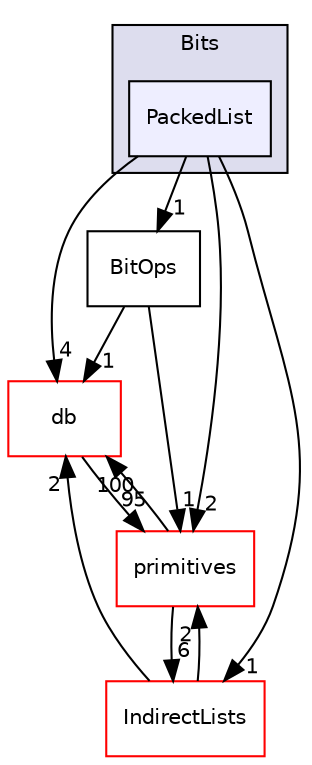 digraph "src/OpenFOAM/containers/Bits/PackedList" {
  bgcolor=transparent;
  compound=true
  node [ fontsize="10", fontname="Helvetica"];
  edge [ labelfontsize="10", labelfontname="Helvetica"];
  subgraph clusterdir_d88157af7a891d11a6818b2689bd5e5e {
    graph [ bgcolor="#ddddee", pencolor="black", label="Bits" fontname="Helvetica", fontsize="10", URL="dir_d88157af7a891d11a6818b2689bd5e5e.html"]
  dir_42692b92cf5ec61e3fc00f1c7f7eb3e1 [shape=box, label="PackedList", style="filled", fillcolor="#eeeeff", pencolor="black", URL="dir_42692b92cf5ec61e3fc00f1c7f7eb3e1.html"];
  }
  dir_2ff42185f76505a7c3842d939b765b4e [shape=box label="BitOps" URL="dir_2ff42185f76505a7c3842d939b765b4e.html"];
  dir_f1bdd3e1864452c4a43cb0467c28790d [shape=box label="IndirectLists" color="red" URL="dir_f1bdd3e1864452c4a43cb0467c28790d.html"];
  dir_63c634f7a7cfd679ac26c67fb30fc32f [shape=box label="db" color="red" URL="dir_63c634f7a7cfd679ac26c67fb30fc32f.html"];
  dir_3e50f45338116b169052b428016851aa [shape=box label="primitives" color="red" URL="dir_3e50f45338116b169052b428016851aa.html"];
  dir_42692b92cf5ec61e3fc00f1c7f7eb3e1->dir_2ff42185f76505a7c3842d939b765b4e [headlabel="1", labeldistance=1.5 headhref="dir_002160_002158.html"];
  dir_42692b92cf5ec61e3fc00f1c7f7eb3e1->dir_f1bdd3e1864452c4a43cb0467c28790d [headlabel="1", labeldistance=1.5 headhref="dir_002160_002181.html"];
  dir_42692b92cf5ec61e3fc00f1c7f7eb3e1->dir_63c634f7a7cfd679ac26c67fb30fc32f [headlabel="4", labeldistance=1.5 headhref="dir_002160_002218.html"];
  dir_42692b92cf5ec61e3fc00f1c7f7eb3e1->dir_3e50f45338116b169052b428016851aa [headlabel="2", labeldistance=1.5 headhref="dir_002160_002628.html"];
  dir_2ff42185f76505a7c3842d939b765b4e->dir_63c634f7a7cfd679ac26c67fb30fc32f [headlabel="1", labeldistance=1.5 headhref="dir_002158_002218.html"];
  dir_2ff42185f76505a7c3842d939b765b4e->dir_3e50f45338116b169052b428016851aa [headlabel="1", labeldistance=1.5 headhref="dir_002158_002628.html"];
  dir_f1bdd3e1864452c4a43cb0467c28790d->dir_63c634f7a7cfd679ac26c67fb30fc32f [headlabel="2", labeldistance=1.5 headhref="dir_002181_002218.html"];
  dir_f1bdd3e1864452c4a43cb0467c28790d->dir_3e50f45338116b169052b428016851aa [headlabel="2", labeldistance=1.5 headhref="dir_002181_002628.html"];
  dir_63c634f7a7cfd679ac26c67fb30fc32f->dir_3e50f45338116b169052b428016851aa [headlabel="95", labeldistance=1.5 headhref="dir_002218_002628.html"];
  dir_3e50f45338116b169052b428016851aa->dir_f1bdd3e1864452c4a43cb0467c28790d [headlabel="6", labeldistance=1.5 headhref="dir_002628_002181.html"];
  dir_3e50f45338116b169052b428016851aa->dir_63c634f7a7cfd679ac26c67fb30fc32f [headlabel="100", labeldistance=1.5 headhref="dir_002628_002218.html"];
}
